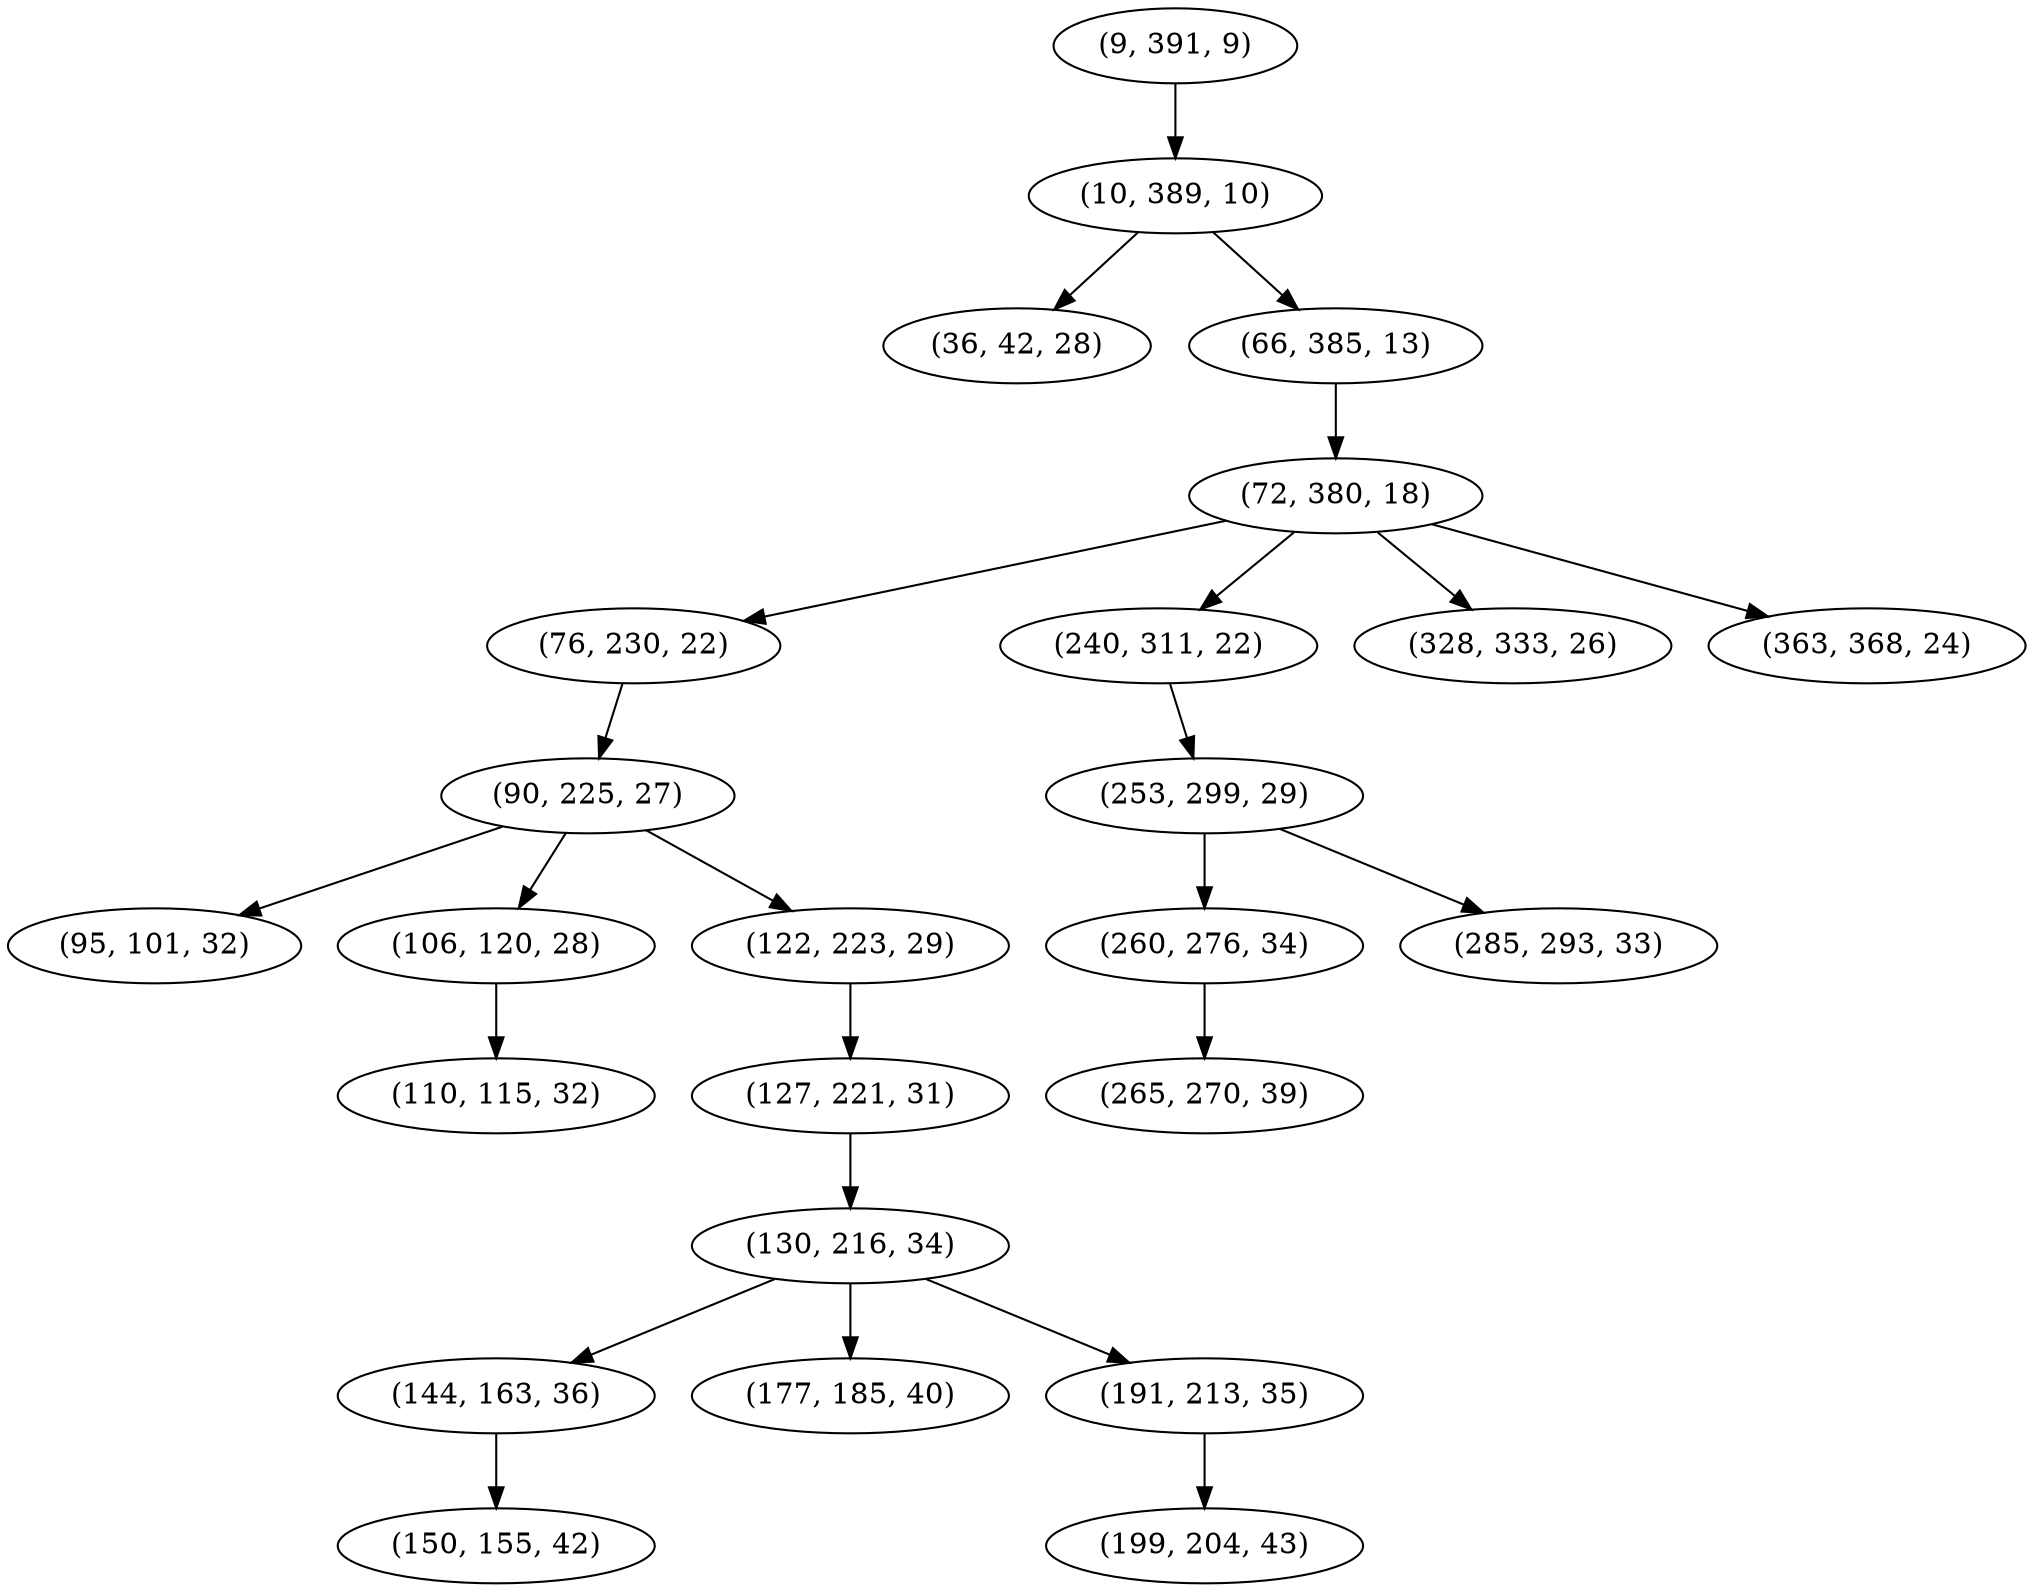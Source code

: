 digraph tree {
    "(9, 391, 9)";
    "(10, 389, 10)";
    "(36, 42, 28)";
    "(66, 385, 13)";
    "(72, 380, 18)";
    "(76, 230, 22)";
    "(90, 225, 27)";
    "(95, 101, 32)";
    "(106, 120, 28)";
    "(110, 115, 32)";
    "(122, 223, 29)";
    "(127, 221, 31)";
    "(130, 216, 34)";
    "(144, 163, 36)";
    "(150, 155, 42)";
    "(177, 185, 40)";
    "(191, 213, 35)";
    "(199, 204, 43)";
    "(240, 311, 22)";
    "(253, 299, 29)";
    "(260, 276, 34)";
    "(265, 270, 39)";
    "(285, 293, 33)";
    "(328, 333, 26)";
    "(363, 368, 24)";
    "(9, 391, 9)" -> "(10, 389, 10)";
    "(10, 389, 10)" -> "(36, 42, 28)";
    "(10, 389, 10)" -> "(66, 385, 13)";
    "(66, 385, 13)" -> "(72, 380, 18)";
    "(72, 380, 18)" -> "(76, 230, 22)";
    "(72, 380, 18)" -> "(240, 311, 22)";
    "(72, 380, 18)" -> "(328, 333, 26)";
    "(72, 380, 18)" -> "(363, 368, 24)";
    "(76, 230, 22)" -> "(90, 225, 27)";
    "(90, 225, 27)" -> "(95, 101, 32)";
    "(90, 225, 27)" -> "(106, 120, 28)";
    "(90, 225, 27)" -> "(122, 223, 29)";
    "(106, 120, 28)" -> "(110, 115, 32)";
    "(122, 223, 29)" -> "(127, 221, 31)";
    "(127, 221, 31)" -> "(130, 216, 34)";
    "(130, 216, 34)" -> "(144, 163, 36)";
    "(130, 216, 34)" -> "(177, 185, 40)";
    "(130, 216, 34)" -> "(191, 213, 35)";
    "(144, 163, 36)" -> "(150, 155, 42)";
    "(191, 213, 35)" -> "(199, 204, 43)";
    "(240, 311, 22)" -> "(253, 299, 29)";
    "(253, 299, 29)" -> "(260, 276, 34)";
    "(253, 299, 29)" -> "(285, 293, 33)";
    "(260, 276, 34)" -> "(265, 270, 39)";
}
